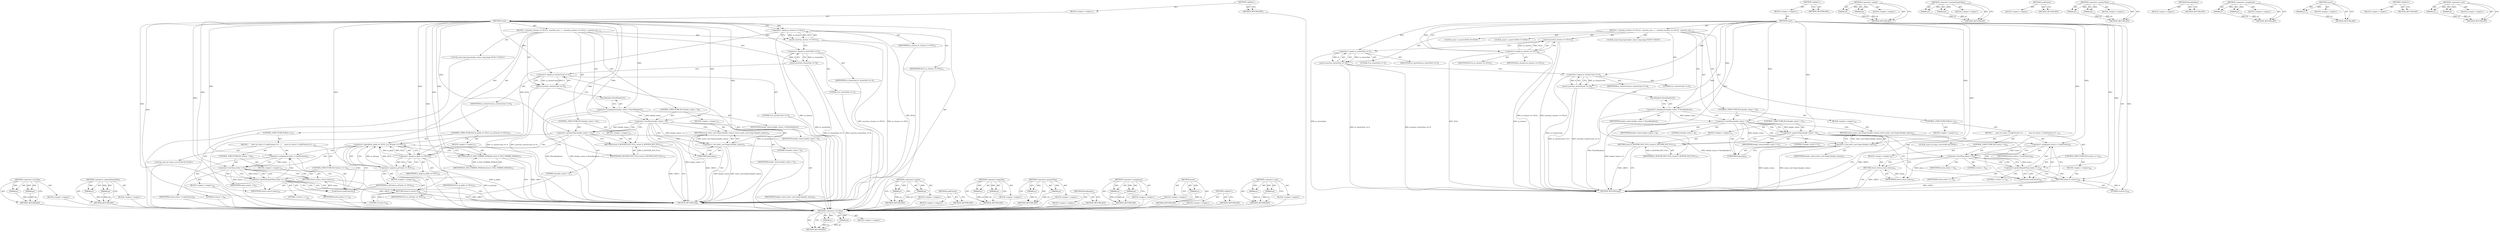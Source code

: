 digraph "&lt;operator&gt;.cast" {
vulnerable_105 [label=<(METHOD,&lt;operator&gt;.lessThan)>];
vulnerable_106 [label=<(PARAM,p1)>];
vulnerable_107 [label=<(PARAM,p2)>];
vulnerable_108 [label=<(BLOCK,&lt;empty&gt;,&lt;empty&gt;)>];
vulnerable_109 [label=<(METHOD_RETURN,ANY)>];
vulnerable_6 [label=<(METHOD,&lt;global&gt;)<SUB>1</SUB>>];
vulnerable_7 [label=<(BLOCK,&lt;empty&gt;,&lt;empty&gt;)<SUB>1</SUB>>];
vulnerable_8 [label=<(METHOD,Load)<SUB>1</SUB>>];
vulnerable_9 [label=<(BLOCK,{
  assert(m_clusters == NULL);
  assert(m_clus...,{
  assert(m_clusters == NULL);
  assert(m_clus...)<SUB>1</SUB>>];
vulnerable_10 [label=<(assert,assert(m_clusters == NULL))<SUB>2</SUB>>];
vulnerable_11 [label=<(&lt;operator&gt;.equals,m_clusters == NULL)<SUB>2</SUB>>];
vulnerable_12 [label=<(IDENTIFIER,m_clusters,m_clusters == NULL)<SUB>2</SUB>>];
vulnerable_13 [label=<(IDENTIFIER,NULL,m_clusters == NULL)<SUB>2</SUB>>];
vulnerable_14 [label=<(assert,assert(m_clusterSize == 0))<SUB>3</SUB>>];
vulnerable_15 [label=<(&lt;operator&gt;.equals,m_clusterSize == 0)<SUB>3</SUB>>];
vulnerable_16 [label=<(IDENTIFIER,m_clusterSize,m_clusterSize == 0)<SUB>3</SUB>>];
vulnerable_17 [label=<(LITERAL,0,m_clusterSize == 0)<SUB>3</SUB>>];
vulnerable_18 [label=<(assert,assert(m_clusterCount == 0))<SUB>4</SUB>>];
vulnerable_19 [label=<(&lt;operator&gt;.equals,m_clusterCount == 0)<SUB>4</SUB>>];
vulnerable_20 [label=<(IDENTIFIER,m_clusterCount,m_clusterCount == 0)<SUB>4</SUB>>];
vulnerable_21 [label=<(LITERAL,0,m_clusterCount == 0)<SUB>4</SUB>>];
vulnerable_22 [label="<(LOCAL,const long long header_status: long long)<SUB>7</SUB>>"];
vulnerable_23 [label=<(&lt;operator&gt;.assignment,header_status = ParseHeaders())<SUB>7</SUB>>];
vulnerable_24 [label=<(IDENTIFIER,header_status,header_status = ParseHeaders())<SUB>7</SUB>>];
vulnerable_25 [label=<(ParseHeaders,ParseHeaders())<SUB>7</SUB>>];
vulnerable_26 [label=<(CONTROL_STRUCTURE,IF,if (header_status &lt; 0))<SUB>9</SUB>>];
vulnerable_27 [label=<(&lt;operator&gt;.lessThan,header_status &lt; 0)<SUB>9</SUB>>];
vulnerable_28 [label=<(IDENTIFIER,header_status,header_status &lt; 0)<SUB>9</SUB>>];
vulnerable_29 [label=<(LITERAL,0,header_status &lt; 0)<SUB>9</SUB>>];
vulnerable_30 [label=<(BLOCK,&lt;empty&gt;,&lt;empty&gt;)<SUB>10</SUB>>];
vulnerable_31 [label=<(RETURN,return static_cast&lt;long&gt;(header_status);,return static_cast&lt;long&gt;(header_status);)<SUB>10</SUB>>];
vulnerable_32 [label=<(&lt;operator&gt;.cast,static_cast&lt;long&gt;(header_status))<SUB>10</SUB>>];
vulnerable_33 [label=<(UNKNOWN,long,long)<SUB>10</SUB>>];
vulnerable_34 [label=<(IDENTIFIER,header_status,static_cast&lt;long&gt;(header_status))<SUB>10</SUB>>];
vulnerable_35 [label=<(CONTROL_STRUCTURE,IF,if (header_status &gt; 0))<SUB>13</SUB>>];
vulnerable_36 [label=<(&lt;operator&gt;.greaterThan,header_status &gt; 0)<SUB>13</SUB>>];
vulnerable_37 [label=<(IDENTIFIER,header_status,header_status &gt; 0)<SUB>13</SUB>>];
vulnerable_38 [label=<(LITERAL,0,header_status &gt; 0)<SUB>13</SUB>>];
vulnerable_39 [label=<(BLOCK,&lt;empty&gt;,&lt;empty&gt;)<SUB>14</SUB>>];
vulnerable_40 [label=<(RETURN,return E_BUFFER_NOT_FULL;,return E_BUFFER_NOT_FULL;)<SUB>14</SUB>>];
vulnerable_41 [label=<(IDENTIFIER,E_BUFFER_NOT_FULL,return E_BUFFER_NOT_FULL;)<SUB>14</SUB>>];
vulnerable_42 [label="<(LOCAL,assert : assert)<SUB>16</SUB>>"];
vulnerable_43 [label="<(LOCAL,assert : assert)<SUB>17</SUB>>"];
vulnerable_44 [label=<(CONTROL_STRUCTURE,FOR,for (;;))<SUB>19</SUB>>];
vulnerable_45 [label=<(BLOCK,&lt;empty&gt;,&lt;empty&gt;)<SUB>19</SUB>>];
vulnerable_46 [label=<(BLOCK,{
     const int status = LoadCluster();

 if (...,{
     const int status = LoadCluster();

 if (...)<SUB>19</SUB>>];
vulnerable_47 [label="<(LOCAL,const int status: int)<SUB>20</SUB>>"];
vulnerable_48 [label=<(&lt;operator&gt;.assignment,status = LoadCluster())<SUB>20</SUB>>];
vulnerable_49 [label=<(IDENTIFIER,status,status = LoadCluster())<SUB>20</SUB>>];
vulnerable_50 [label=<(LoadCluster,LoadCluster())<SUB>20</SUB>>];
vulnerable_51 [label=<(CONTROL_STRUCTURE,IF,if (status &lt; 0))<SUB>22</SUB>>];
vulnerable_52 [label=<(&lt;operator&gt;.lessThan,status &lt; 0)<SUB>22</SUB>>];
vulnerable_53 [label=<(IDENTIFIER,status,status &lt; 0)<SUB>22</SUB>>];
vulnerable_54 [label=<(LITERAL,0,status &lt; 0)<SUB>22</SUB>>];
vulnerable_55 [label=<(BLOCK,&lt;empty&gt;,&lt;empty&gt;)<SUB>23</SUB>>];
vulnerable_56 [label=<(RETURN,return status;,return status;)<SUB>23</SUB>>];
vulnerable_57 [label=<(IDENTIFIER,status,return status;)<SUB>23</SUB>>];
vulnerable_58 [label=<(CONTROL_STRUCTURE,IF,if (status &gt;= 1))<SUB>25</SUB>>];
vulnerable_59 [label=<(&lt;operator&gt;.greaterEqualsThan,status &gt;= 1)<SUB>25</SUB>>];
vulnerable_60 [label=<(IDENTIFIER,status,status &gt;= 1)<SUB>25</SUB>>];
vulnerable_61 [label=<(LITERAL,1,status &gt;= 1)<SUB>25</SUB>>];
vulnerable_62 [label=<(BLOCK,&lt;empty&gt;,&lt;empty&gt;)<SUB>26</SUB>>];
vulnerable_63 [label=<(RETURN,return 0;,return 0;)<SUB>26</SUB>>];
vulnerable_64 [label=<(LITERAL,0,return 0;)<SUB>26</SUB>>];
vulnerable_65 [label=<(METHOD_RETURN,long)<SUB>1</SUB>>];
vulnerable_67 [label=<(METHOD_RETURN,ANY)<SUB>1</SUB>>];
vulnerable_92 [label=<(METHOD,&lt;operator&gt;.equals)>];
vulnerable_93 [label=<(PARAM,p1)>];
vulnerable_94 [label=<(PARAM,p2)>];
vulnerable_95 [label=<(BLOCK,&lt;empty&gt;,&lt;empty&gt;)>];
vulnerable_96 [label=<(METHOD_RETURN,ANY)>];
vulnerable_123 [label=<(METHOD,&lt;operator&gt;.greaterEqualsThan)>];
vulnerable_124 [label=<(PARAM,p1)>];
vulnerable_125 [label=<(PARAM,p2)>];
vulnerable_126 [label=<(BLOCK,&lt;empty&gt;,&lt;empty&gt;)>];
vulnerable_127 [label=<(METHOD_RETURN,ANY)>];
vulnerable_120 [label=<(METHOD,LoadCluster)>];
vulnerable_121 [label=<(BLOCK,&lt;empty&gt;,&lt;empty&gt;)>];
vulnerable_122 [label=<(METHOD_RETURN,ANY)>];
vulnerable_115 [label=<(METHOD,&lt;operator&gt;.greaterThan)>];
vulnerable_116 [label=<(PARAM,p1)>];
vulnerable_117 [label=<(PARAM,p2)>];
vulnerable_118 [label=<(BLOCK,&lt;empty&gt;,&lt;empty&gt;)>];
vulnerable_119 [label=<(METHOD_RETURN,ANY)>];
vulnerable_102 [label=<(METHOD,ParseHeaders)>];
vulnerable_103 [label=<(BLOCK,&lt;empty&gt;,&lt;empty&gt;)>];
vulnerable_104 [label=<(METHOD_RETURN,ANY)>];
vulnerable_97 [label=<(METHOD,&lt;operator&gt;.assignment)>];
vulnerable_98 [label=<(PARAM,p1)>];
vulnerable_99 [label=<(PARAM,p2)>];
vulnerable_100 [label=<(BLOCK,&lt;empty&gt;,&lt;empty&gt;)>];
vulnerable_101 [label=<(METHOD_RETURN,ANY)>];
vulnerable_88 [label=<(METHOD,assert)>];
vulnerable_89 [label=<(PARAM,p1)>];
vulnerable_90 [label=<(BLOCK,&lt;empty&gt;,&lt;empty&gt;)>];
vulnerable_91 [label=<(METHOD_RETURN,ANY)>];
vulnerable_82 [label=<(METHOD,&lt;global&gt;)<SUB>1</SUB>>];
vulnerable_83 [label=<(BLOCK,&lt;empty&gt;,&lt;empty&gt;)>];
vulnerable_84 [label=<(METHOD_RETURN,ANY)>];
vulnerable_110 [label=<(METHOD,&lt;operator&gt;.cast)>];
vulnerable_111 [label=<(PARAM,p1)>];
vulnerable_112 [label=<(PARAM,p2)>];
vulnerable_113 [label=<(BLOCK,&lt;empty&gt;,&lt;empty&gt;)>];
vulnerable_114 [label=<(METHOD_RETURN,ANY)>];
fixed_112 [label=<(METHOD,&lt;operator&gt;.lessThan)>];
fixed_113 [label=<(PARAM,p1)>];
fixed_114 [label=<(PARAM,p2)>];
fixed_115 [label=<(BLOCK,&lt;empty&gt;,&lt;empty&gt;)>];
fixed_116 [label=<(METHOD_RETURN,ANY)>];
fixed_135 [label=<(METHOD,&lt;operator&gt;.greaterEqualsThan)>];
fixed_136 [label=<(PARAM,p1)>];
fixed_137 [label=<(PARAM,p2)>];
fixed_138 [label=<(BLOCK,&lt;empty&gt;,&lt;empty&gt;)>];
fixed_139 [label=<(METHOD_RETURN,ANY)>];
fixed_6 [label=<(METHOD,&lt;global&gt;)<SUB>1</SUB>>];
fixed_7 [label=<(BLOCK,&lt;empty&gt;,&lt;empty&gt;)<SUB>1</SUB>>];
fixed_8 [label=<(METHOD,Load)<SUB>1</SUB>>];
fixed_9 [label=<(BLOCK,{
  assert(m_clusters == NULL);
  assert(m_clus...,{
  assert(m_clusters == NULL);
  assert(m_clus...)<SUB>1</SUB>>];
fixed_10 [label=<(assert,assert(m_clusters == NULL))<SUB>2</SUB>>];
fixed_11 [label=<(&lt;operator&gt;.equals,m_clusters == NULL)<SUB>2</SUB>>];
fixed_12 [label=<(IDENTIFIER,m_clusters,m_clusters == NULL)<SUB>2</SUB>>];
fixed_13 [label=<(IDENTIFIER,NULL,m_clusters == NULL)<SUB>2</SUB>>];
fixed_14 [label=<(assert,assert(m_clusterSize == 0))<SUB>3</SUB>>];
fixed_15 [label=<(&lt;operator&gt;.equals,m_clusterSize == 0)<SUB>3</SUB>>];
fixed_16 [label=<(IDENTIFIER,m_clusterSize,m_clusterSize == 0)<SUB>3</SUB>>];
fixed_17 [label=<(LITERAL,0,m_clusterSize == 0)<SUB>3</SUB>>];
fixed_18 [label=<(assert,assert(m_clusterCount == 0))<SUB>4</SUB>>];
fixed_19 [label=<(&lt;operator&gt;.equals,m_clusterCount == 0)<SUB>4</SUB>>];
fixed_20 [label=<(IDENTIFIER,m_clusterCount,m_clusterCount == 0)<SUB>4</SUB>>];
fixed_21 [label=<(LITERAL,0,m_clusterCount == 0)<SUB>4</SUB>>];
fixed_22 [label="<(LOCAL,const long long header_status: long long)<SUB>7</SUB>>"];
fixed_23 [label=<(&lt;operator&gt;.assignment,header_status = ParseHeaders())<SUB>7</SUB>>];
fixed_24 [label=<(IDENTIFIER,header_status,header_status = ParseHeaders())<SUB>7</SUB>>];
fixed_25 [label=<(ParseHeaders,ParseHeaders())<SUB>7</SUB>>];
fixed_26 [label=<(CONTROL_STRUCTURE,IF,if (header_status &lt; 0))<SUB>9</SUB>>];
fixed_27 [label=<(&lt;operator&gt;.lessThan,header_status &lt; 0)<SUB>9</SUB>>];
fixed_28 [label=<(IDENTIFIER,header_status,header_status &lt; 0)<SUB>9</SUB>>];
fixed_29 [label=<(LITERAL,0,header_status &lt; 0)<SUB>9</SUB>>];
fixed_30 [label=<(BLOCK,&lt;empty&gt;,&lt;empty&gt;)<SUB>10</SUB>>];
fixed_31 [label=<(RETURN,return static_cast&lt;long&gt;(header_status);,return static_cast&lt;long&gt;(header_status);)<SUB>10</SUB>>];
fixed_32 [label=<(&lt;operator&gt;.cast,static_cast&lt;long&gt;(header_status))<SUB>10</SUB>>];
fixed_33 [label=<(UNKNOWN,long,long)<SUB>10</SUB>>];
fixed_34 [label=<(IDENTIFIER,header_status,static_cast&lt;long&gt;(header_status))<SUB>10</SUB>>];
fixed_35 [label=<(CONTROL_STRUCTURE,IF,if (header_status &gt; 0))<SUB>13</SUB>>];
fixed_36 [label=<(&lt;operator&gt;.greaterThan,header_status &gt; 0)<SUB>13</SUB>>];
fixed_37 [label=<(IDENTIFIER,header_status,header_status &gt; 0)<SUB>13</SUB>>];
fixed_38 [label=<(LITERAL,0,header_status &gt; 0)<SUB>13</SUB>>];
fixed_39 [label=<(BLOCK,&lt;empty&gt;,&lt;empty&gt;)<SUB>14</SUB>>];
fixed_40 [label=<(RETURN,return E_BUFFER_NOT_FULL;,return E_BUFFER_NOT_FULL;)<SUB>14</SUB>>];
fixed_41 [label=<(IDENTIFIER,E_BUFFER_NOT_FULL,return E_BUFFER_NOT_FULL;)<SUB>14</SUB>>];
fixed_42 [label=<(CONTROL_STRUCTURE,IF,if (m_pInfo == NULL || m_pTracks == NULL))<SUB>16</SUB>>];
fixed_43 [label=<(&lt;operator&gt;.logicalOr,m_pInfo == NULL || m_pTracks == NULL)<SUB>16</SUB>>];
fixed_44 [label=<(&lt;operator&gt;.equals,m_pInfo == NULL)<SUB>16</SUB>>];
fixed_45 [label=<(IDENTIFIER,m_pInfo,m_pInfo == NULL)<SUB>16</SUB>>];
fixed_46 [label=<(IDENTIFIER,NULL,m_pInfo == NULL)<SUB>16</SUB>>];
fixed_47 [label=<(&lt;operator&gt;.equals,m_pTracks == NULL)<SUB>16</SUB>>];
fixed_48 [label=<(IDENTIFIER,m_pTracks,m_pTracks == NULL)<SUB>16</SUB>>];
fixed_49 [label=<(IDENTIFIER,NULL,m_pTracks == NULL)<SUB>16</SUB>>];
fixed_50 [label=<(BLOCK,&lt;empty&gt;,&lt;empty&gt;)<SUB>17</SUB>>];
fixed_51 [label=<(RETURN,return E_FILE_FORMAT_INVALID;,return E_FILE_FORMAT_INVALID;)<SUB>17</SUB>>];
fixed_52 [label=<(IDENTIFIER,E_FILE_FORMAT_INVALID,return E_FILE_FORMAT_INVALID;)<SUB>17</SUB>>];
fixed_53 [label=<(CONTROL_STRUCTURE,FOR,for (;;))<SUB>19</SUB>>];
fixed_54 [label=<(BLOCK,&lt;empty&gt;,&lt;empty&gt;)<SUB>19</SUB>>];
fixed_55 [label=<(BLOCK,{
     const int status = LoadCluster();

 if (...,{
     const int status = LoadCluster();

 if (...)<SUB>19</SUB>>];
fixed_56 [label="<(LOCAL,const int status: int)<SUB>20</SUB>>"];
fixed_57 [label=<(&lt;operator&gt;.assignment,status = LoadCluster())<SUB>20</SUB>>];
fixed_58 [label=<(IDENTIFIER,status,status = LoadCluster())<SUB>20</SUB>>];
fixed_59 [label=<(LoadCluster,LoadCluster())<SUB>20</SUB>>];
fixed_60 [label=<(CONTROL_STRUCTURE,IF,if (status &lt; 0))<SUB>22</SUB>>];
fixed_61 [label=<(&lt;operator&gt;.lessThan,status &lt; 0)<SUB>22</SUB>>];
fixed_62 [label=<(IDENTIFIER,status,status &lt; 0)<SUB>22</SUB>>];
fixed_63 [label=<(LITERAL,0,status &lt; 0)<SUB>22</SUB>>];
fixed_64 [label=<(BLOCK,&lt;empty&gt;,&lt;empty&gt;)<SUB>23</SUB>>];
fixed_65 [label=<(RETURN,return status;,return status;)<SUB>23</SUB>>];
fixed_66 [label=<(IDENTIFIER,status,return status;)<SUB>23</SUB>>];
fixed_67 [label=<(CONTROL_STRUCTURE,IF,if (status &gt;= 1))<SUB>25</SUB>>];
fixed_68 [label=<(&lt;operator&gt;.greaterEqualsThan,status &gt;= 1)<SUB>25</SUB>>];
fixed_69 [label=<(IDENTIFIER,status,status &gt;= 1)<SUB>25</SUB>>];
fixed_70 [label=<(LITERAL,1,status &gt;= 1)<SUB>25</SUB>>];
fixed_71 [label=<(BLOCK,&lt;empty&gt;,&lt;empty&gt;)<SUB>26</SUB>>];
fixed_72 [label=<(RETURN,return 0;,return 0;)<SUB>26</SUB>>];
fixed_73 [label=<(LITERAL,0,return 0;)<SUB>26</SUB>>];
fixed_74 [label=<(METHOD_RETURN,long)<SUB>1</SUB>>];
fixed_76 [label=<(METHOD_RETURN,ANY)<SUB>1</SUB>>];
fixed_99 [label=<(METHOD,&lt;operator&gt;.equals)>];
fixed_100 [label=<(PARAM,p1)>];
fixed_101 [label=<(PARAM,p2)>];
fixed_102 [label=<(BLOCK,&lt;empty&gt;,&lt;empty&gt;)>];
fixed_103 [label=<(METHOD_RETURN,ANY)>];
fixed_132 [label=<(METHOD,LoadCluster)>];
fixed_133 [label=<(BLOCK,&lt;empty&gt;,&lt;empty&gt;)>];
fixed_134 [label=<(METHOD_RETURN,ANY)>];
fixed_127 [label=<(METHOD,&lt;operator&gt;.logicalOr)>];
fixed_128 [label=<(PARAM,p1)>];
fixed_129 [label=<(PARAM,p2)>];
fixed_130 [label=<(BLOCK,&lt;empty&gt;,&lt;empty&gt;)>];
fixed_131 [label=<(METHOD_RETURN,ANY)>];
fixed_122 [label=<(METHOD,&lt;operator&gt;.greaterThan)>];
fixed_123 [label=<(PARAM,p1)>];
fixed_124 [label=<(PARAM,p2)>];
fixed_125 [label=<(BLOCK,&lt;empty&gt;,&lt;empty&gt;)>];
fixed_126 [label=<(METHOD_RETURN,ANY)>];
fixed_109 [label=<(METHOD,ParseHeaders)>];
fixed_110 [label=<(BLOCK,&lt;empty&gt;,&lt;empty&gt;)>];
fixed_111 [label=<(METHOD_RETURN,ANY)>];
fixed_104 [label=<(METHOD,&lt;operator&gt;.assignment)>];
fixed_105 [label=<(PARAM,p1)>];
fixed_106 [label=<(PARAM,p2)>];
fixed_107 [label=<(BLOCK,&lt;empty&gt;,&lt;empty&gt;)>];
fixed_108 [label=<(METHOD_RETURN,ANY)>];
fixed_95 [label=<(METHOD,assert)>];
fixed_96 [label=<(PARAM,p1)>];
fixed_97 [label=<(BLOCK,&lt;empty&gt;,&lt;empty&gt;)>];
fixed_98 [label=<(METHOD_RETURN,ANY)>];
fixed_89 [label=<(METHOD,&lt;global&gt;)<SUB>1</SUB>>];
fixed_90 [label=<(BLOCK,&lt;empty&gt;,&lt;empty&gt;)>];
fixed_91 [label=<(METHOD_RETURN,ANY)>];
fixed_117 [label=<(METHOD,&lt;operator&gt;.cast)>];
fixed_118 [label=<(PARAM,p1)>];
fixed_119 [label=<(PARAM,p2)>];
fixed_120 [label=<(BLOCK,&lt;empty&gt;,&lt;empty&gt;)>];
fixed_121 [label=<(METHOD_RETURN,ANY)>];
vulnerable_105 -> vulnerable_106  [key=0, label="AST: "];
vulnerable_105 -> vulnerable_106  [key=1, label="DDG: "];
vulnerable_105 -> vulnerable_108  [key=0, label="AST: "];
vulnerable_105 -> vulnerable_107  [key=0, label="AST: "];
vulnerable_105 -> vulnerable_107  [key=1, label="DDG: "];
vulnerable_105 -> vulnerable_109  [key=0, label="AST: "];
vulnerable_105 -> vulnerable_109  [key=1, label="CFG: "];
vulnerable_106 -> vulnerable_109  [key=0, label="DDG: p1"];
vulnerable_107 -> vulnerable_109  [key=0, label="DDG: p2"];
vulnerable_6 -> vulnerable_7  [key=0, label="AST: "];
vulnerable_6 -> vulnerable_67  [key=0, label="AST: "];
vulnerable_6 -> vulnerable_67  [key=1, label="CFG: "];
vulnerable_7 -> vulnerable_8  [key=0, label="AST: "];
vulnerable_8 -> vulnerable_9  [key=0, label="AST: "];
vulnerable_8 -> vulnerable_65  [key=0, label="AST: "];
vulnerable_8 -> vulnerable_11  [key=0, label="CFG: "];
vulnerable_8 -> vulnerable_11  [key=1, label="DDG: "];
vulnerable_8 -> vulnerable_23  [key=0, label="DDG: "];
vulnerable_8 -> vulnerable_15  [key=0, label="DDG: "];
vulnerable_8 -> vulnerable_19  [key=0, label="DDG: "];
vulnerable_8 -> vulnerable_27  [key=0, label="DDG: "];
vulnerable_8 -> vulnerable_36  [key=0, label="DDG: "];
vulnerable_8 -> vulnerable_40  [key=0, label="DDG: "];
vulnerable_8 -> vulnerable_48  [key=0, label="DDG: "];
vulnerable_8 -> vulnerable_32  [key=0, label="DDG: "];
vulnerable_8 -> vulnerable_41  [key=0, label="DDG: "];
vulnerable_8 -> vulnerable_52  [key=0, label="DDG: "];
vulnerable_8 -> vulnerable_59  [key=0, label="DDG: "];
vulnerable_8 -> vulnerable_63  [key=0, label="DDG: "];
vulnerable_8 -> vulnerable_57  [key=0, label="DDG: "];
vulnerable_8 -> vulnerable_64  [key=0, label="DDG: "];
vulnerable_9 -> vulnerable_10  [key=0, label="AST: "];
vulnerable_9 -> vulnerable_14  [key=0, label="AST: "];
vulnerable_9 -> vulnerable_18  [key=0, label="AST: "];
vulnerable_9 -> vulnerable_22  [key=0, label="AST: "];
vulnerable_9 -> vulnerable_23  [key=0, label="AST: "];
vulnerable_9 -> vulnerable_26  [key=0, label="AST: "];
vulnerable_9 -> vulnerable_35  [key=0, label="AST: "];
vulnerable_9 -> vulnerable_42  [key=0, label="AST: "];
vulnerable_9 -> vulnerable_43  [key=0, label="AST: "];
vulnerable_9 -> vulnerable_44  [key=0, label="AST: "];
vulnerable_10 -> vulnerable_11  [key=0, label="AST: "];
vulnerable_10 -> vulnerable_15  [key=0, label="CFG: "];
vulnerable_10 -> vulnerable_65  [key=0, label="DDG: m_clusters == NULL"];
vulnerable_10 -> vulnerable_65  [key=1, label="DDG: assert(m_clusters == NULL)"];
vulnerable_11 -> vulnerable_12  [key=0, label="AST: "];
vulnerable_11 -> vulnerable_13  [key=0, label="AST: "];
vulnerable_11 -> vulnerable_10  [key=0, label="CFG: "];
vulnerable_11 -> vulnerable_10  [key=1, label="DDG: m_clusters"];
vulnerable_11 -> vulnerable_10  [key=2, label="DDG: NULL"];
vulnerable_11 -> vulnerable_65  [key=0, label="DDG: m_clusters"];
vulnerable_11 -> vulnerable_65  [key=1, label="DDG: NULL"];
vulnerable_14 -> vulnerable_15  [key=0, label="AST: "];
vulnerable_14 -> vulnerable_19  [key=0, label="CFG: "];
vulnerable_14 -> vulnerable_65  [key=0, label="DDG: m_clusterSize == 0"];
vulnerable_14 -> vulnerable_65  [key=1, label="DDG: assert(m_clusterSize == 0)"];
vulnerable_15 -> vulnerable_16  [key=0, label="AST: "];
vulnerable_15 -> vulnerable_17  [key=0, label="AST: "];
vulnerable_15 -> vulnerable_14  [key=0, label="CFG: "];
vulnerable_15 -> vulnerable_14  [key=1, label="DDG: m_clusterSize"];
vulnerable_15 -> vulnerable_14  [key=2, label="DDG: 0"];
vulnerable_15 -> vulnerable_65  [key=0, label="DDG: m_clusterSize"];
vulnerable_18 -> vulnerable_19  [key=0, label="AST: "];
vulnerable_18 -> vulnerable_25  [key=0, label="CFG: "];
vulnerable_18 -> vulnerable_65  [key=0, label="DDG: m_clusterCount == 0"];
vulnerable_18 -> vulnerable_65  [key=1, label="DDG: assert(m_clusterCount == 0)"];
vulnerable_19 -> vulnerable_20  [key=0, label="AST: "];
vulnerable_19 -> vulnerable_21  [key=0, label="AST: "];
vulnerable_19 -> vulnerable_18  [key=0, label="CFG: "];
vulnerable_19 -> vulnerable_18  [key=1, label="DDG: m_clusterCount"];
vulnerable_19 -> vulnerable_18  [key=2, label="DDG: 0"];
vulnerable_19 -> vulnerable_65  [key=0, label="DDG: m_clusterCount"];
vulnerable_23 -> vulnerable_24  [key=0, label="AST: "];
vulnerable_23 -> vulnerable_25  [key=0, label="AST: "];
vulnerable_23 -> vulnerable_27  [key=0, label="CFG: "];
vulnerable_23 -> vulnerable_27  [key=1, label="DDG: header_status"];
vulnerable_23 -> vulnerable_65  [key=0, label="DDG: ParseHeaders()"];
vulnerable_23 -> vulnerable_65  [key=1, label="DDG: header_status = ParseHeaders()"];
vulnerable_25 -> vulnerable_23  [key=0, label="CFG: "];
vulnerable_26 -> vulnerable_27  [key=0, label="AST: "];
vulnerable_26 -> vulnerable_30  [key=0, label="AST: "];
vulnerable_27 -> vulnerable_28  [key=0, label="AST: "];
vulnerable_27 -> vulnerable_29  [key=0, label="AST: "];
vulnerable_27 -> vulnerable_33  [key=0, label="CFG: "];
vulnerable_27 -> vulnerable_33  [key=1, label="CDG: "];
vulnerable_27 -> vulnerable_36  [key=0, label="CFG: "];
vulnerable_27 -> vulnerable_36  [key=1, label="DDG: header_status"];
vulnerable_27 -> vulnerable_36  [key=2, label="CDG: "];
vulnerable_27 -> vulnerable_65  [key=0, label="DDG: header_status &lt; 0"];
vulnerable_27 -> vulnerable_32  [key=0, label="DDG: header_status"];
vulnerable_27 -> vulnerable_32  [key=1, label="CDG: "];
vulnerable_27 -> vulnerable_31  [key=0, label="CDG: "];
vulnerable_30 -> vulnerable_31  [key=0, label="AST: "];
vulnerable_31 -> vulnerable_32  [key=0, label="AST: "];
vulnerable_31 -> vulnerable_65  [key=0, label="CFG: "];
vulnerable_31 -> vulnerable_65  [key=1, label="DDG: &lt;RET&gt;"];
vulnerable_32 -> vulnerable_33  [key=0, label="AST: "];
vulnerable_32 -> vulnerable_34  [key=0, label="AST: "];
vulnerable_32 -> vulnerable_31  [key=0, label="CFG: "];
vulnerable_32 -> vulnerable_31  [key=1, label="DDG: static_cast&lt;long&gt;(header_status)"];
vulnerable_32 -> vulnerable_65  [key=0, label="DDG: header_status"];
vulnerable_32 -> vulnerable_65  [key=1, label="DDG: static_cast&lt;long&gt;(header_status)"];
vulnerable_33 -> vulnerable_32  [key=0, label="CFG: "];
vulnerable_35 -> vulnerable_36  [key=0, label="AST: "];
vulnerable_35 -> vulnerable_39  [key=0, label="AST: "];
vulnerable_36 -> vulnerable_37  [key=0, label="AST: "];
vulnerable_36 -> vulnerable_38  [key=0, label="AST: "];
vulnerable_36 -> vulnerable_40  [key=0, label="CFG: "];
vulnerable_36 -> vulnerable_40  [key=1, label="CDG: "];
vulnerable_36 -> vulnerable_50  [key=0, label="CFG: "];
vulnerable_36 -> vulnerable_50  [key=1, label="CDG: "];
vulnerable_36 -> vulnerable_48  [key=0, label="CDG: "];
vulnerable_36 -> vulnerable_52  [key=0, label="CDG: "];
vulnerable_39 -> vulnerable_40  [key=0, label="AST: "];
vulnerable_40 -> vulnerable_41  [key=0, label="AST: "];
vulnerable_40 -> vulnerable_65  [key=0, label="CFG: "];
vulnerable_40 -> vulnerable_65  [key=1, label="DDG: &lt;RET&gt;"];
vulnerable_41 -> vulnerable_40  [key=0, label="DDG: E_BUFFER_NOT_FULL"];
vulnerable_44 -> vulnerable_45  [key=0, label="AST: "];
vulnerable_44 -> vulnerable_46  [key=0, label="AST: "];
vulnerable_46 -> vulnerable_47  [key=0, label="AST: "];
vulnerable_46 -> vulnerable_48  [key=0, label="AST: "];
vulnerable_46 -> vulnerable_51  [key=0, label="AST: "];
vulnerable_46 -> vulnerable_58  [key=0, label="AST: "];
vulnerable_48 -> vulnerable_49  [key=0, label="AST: "];
vulnerable_48 -> vulnerable_50  [key=0, label="AST: "];
vulnerable_48 -> vulnerable_52  [key=0, label="CFG: "];
vulnerable_48 -> vulnerable_52  [key=1, label="DDG: status"];
vulnerable_50 -> vulnerable_48  [key=0, label="CFG: "];
vulnerable_51 -> vulnerable_52  [key=0, label="AST: "];
vulnerable_51 -> vulnerable_55  [key=0, label="AST: "];
vulnerable_52 -> vulnerable_53  [key=0, label="AST: "];
vulnerable_52 -> vulnerable_54  [key=0, label="AST: "];
vulnerable_52 -> vulnerable_56  [key=0, label="CFG: "];
vulnerable_52 -> vulnerable_56  [key=1, label="CDG: "];
vulnerable_52 -> vulnerable_59  [key=0, label="CFG: "];
vulnerable_52 -> vulnerable_59  [key=1, label="DDG: status"];
vulnerable_52 -> vulnerable_59  [key=2, label="CDG: "];
vulnerable_52 -> vulnerable_57  [key=0, label="DDG: status"];
vulnerable_55 -> vulnerable_56  [key=0, label="AST: "];
vulnerable_56 -> vulnerable_57  [key=0, label="AST: "];
vulnerable_56 -> vulnerable_65  [key=0, label="CFG: "];
vulnerable_56 -> vulnerable_65  [key=1, label="DDG: &lt;RET&gt;"];
vulnerable_57 -> vulnerable_56  [key=0, label="DDG: status"];
vulnerable_58 -> vulnerable_59  [key=0, label="AST: "];
vulnerable_58 -> vulnerable_62  [key=0, label="AST: "];
vulnerable_59 -> vulnerable_60  [key=0, label="AST: "];
vulnerable_59 -> vulnerable_61  [key=0, label="AST: "];
vulnerable_59 -> vulnerable_50  [key=0, label="CFG: "];
vulnerable_59 -> vulnerable_50  [key=1, label="CDG: "];
vulnerable_59 -> vulnerable_63  [key=0, label="CFG: "];
vulnerable_59 -> vulnerable_63  [key=1, label="CDG: "];
vulnerable_59 -> vulnerable_48  [key=0, label="CDG: "];
vulnerable_59 -> vulnerable_52  [key=0, label="CDG: "];
vulnerable_62 -> vulnerable_63  [key=0, label="AST: "];
vulnerable_63 -> vulnerable_64  [key=0, label="AST: "];
vulnerable_63 -> vulnerable_65  [key=0, label="CFG: "];
vulnerable_63 -> vulnerable_65  [key=1, label="DDG: &lt;RET&gt;"];
vulnerable_64 -> vulnerable_63  [key=0, label="DDG: 0"];
vulnerable_92 -> vulnerable_93  [key=0, label="AST: "];
vulnerable_92 -> vulnerable_93  [key=1, label="DDG: "];
vulnerable_92 -> vulnerable_95  [key=0, label="AST: "];
vulnerable_92 -> vulnerable_94  [key=0, label="AST: "];
vulnerable_92 -> vulnerable_94  [key=1, label="DDG: "];
vulnerable_92 -> vulnerable_96  [key=0, label="AST: "];
vulnerable_92 -> vulnerable_96  [key=1, label="CFG: "];
vulnerable_93 -> vulnerable_96  [key=0, label="DDG: p1"];
vulnerable_94 -> vulnerable_96  [key=0, label="DDG: p2"];
vulnerable_123 -> vulnerable_124  [key=0, label="AST: "];
vulnerable_123 -> vulnerable_124  [key=1, label="DDG: "];
vulnerable_123 -> vulnerable_126  [key=0, label="AST: "];
vulnerable_123 -> vulnerable_125  [key=0, label="AST: "];
vulnerable_123 -> vulnerable_125  [key=1, label="DDG: "];
vulnerable_123 -> vulnerable_127  [key=0, label="AST: "];
vulnerable_123 -> vulnerable_127  [key=1, label="CFG: "];
vulnerable_124 -> vulnerable_127  [key=0, label="DDG: p1"];
vulnerable_125 -> vulnerable_127  [key=0, label="DDG: p2"];
vulnerable_120 -> vulnerable_121  [key=0, label="AST: "];
vulnerable_120 -> vulnerable_122  [key=0, label="AST: "];
vulnerable_120 -> vulnerable_122  [key=1, label="CFG: "];
vulnerable_115 -> vulnerable_116  [key=0, label="AST: "];
vulnerable_115 -> vulnerable_116  [key=1, label="DDG: "];
vulnerable_115 -> vulnerable_118  [key=0, label="AST: "];
vulnerable_115 -> vulnerable_117  [key=0, label="AST: "];
vulnerable_115 -> vulnerable_117  [key=1, label="DDG: "];
vulnerable_115 -> vulnerable_119  [key=0, label="AST: "];
vulnerable_115 -> vulnerable_119  [key=1, label="CFG: "];
vulnerable_116 -> vulnerable_119  [key=0, label="DDG: p1"];
vulnerable_117 -> vulnerable_119  [key=0, label="DDG: p2"];
vulnerable_102 -> vulnerable_103  [key=0, label="AST: "];
vulnerable_102 -> vulnerable_104  [key=0, label="AST: "];
vulnerable_102 -> vulnerable_104  [key=1, label="CFG: "];
vulnerable_97 -> vulnerable_98  [key=0, label="AST: "];
vulnerable_97 -> vulnerable_98  [key=1, label="DDG: "];
vulnerable_97 -> vulnerable_100  [key=0, label="AST: "];
vulnerable_97 -> vulnerable_99  [key=0, label="AST: "];
vulnerable_97 -> vulnerable_99  [key=1, label="DDG: "];
vulnerable_97 -> vulnerable_101  [key=0, label="AST: "];
vulnerable_97 -> vulnerable_101  [key=1, label="CFG: "];
vulnerable_98 -> vulnerable_101  [key=0, label="DDG: p1"];
vulnerable_99 -> vulnerable_101  [key=0, label="DDG: p2"];
vulnerable_88 -> vulnerable_89  [key=0, label="AST: "];
vulnerable_88 -> vulnerable_89  [key=1, label="DDG: "];
vulnerable_88 -> vulnerable_90  [key=0, label="AST: "];
vulnerable_88 -> vulnerable_91  [key=0, label="AST: "];
vulnerable_88 -> vulnerable_91  [key=1, label="CFG: "];
vulnerable_89 -> vulnerable_91  [key=0, label="DDG: p1"];
vulnerable_82 -> vulnerable_83  [key=0, label="AST: "];
vulnerable_82 -> vulnerable_84  [key=0, label="AST: "];
vulnerable_82 -> vulnerable_84  [key=1, label="CFG: "];
vulnerable_110 -> vulnerable_111  [key=0, label="AST: "];
vulnerable_110 -> vulnerable_111  [key=1, label="DDG: "];
vulnerable_110 -> vulnerable_113  [key=0, label="AST: "];
vulnerable_110 -> vulnerable_112  [key=0, label="AST: "];
vulnerable_110 -> vulnerable_112  [key=1, label="DDG: "];
vulnerable_110 -> vulnerable_114  [key=0, label="AST: "];
vulnerable_110 -> vulnerable_114  [key=1, label="CFG: "];
vulnerable_111 -> vulnerable_114  [key=0, label="DDG: p1"];
vulnerable_112 -> vulnerable_114  [key=0, label="DDG: p2"];
fixed_112 -> fixed_113  [key=0, label="AST: "];
fixed_112 -> fixed_113  [key=1, label="DDG: "];
fixed_112 -> fixed_115  [key=0, label="AST: "];
fixed_112 -> fixed_114  [key=0, label="AST: "];
fixed_112 -> fixed_114  [key=1, label="DDG: "];
fixed_112 -> fixed_116  [key=0, label="AST: "];
fixed_112 -> fixed_116  [key=1, label="CFG: "];
fixed_113 -> fixed_116  [key=0, label="DDG: p1"];
fixed_114 -> fixed_116  [key=0, label="DDG: p2"];
fixed_115 -> vulnerable_105  [key=0];
fixed_116 -> vulnerable_105  [key=0];
fixed_135 -> fixed_136  [key=0, label="AST: "];
fixed_135 -> fixed_136  [key=1, label="DDG: "];
fixed_135 -> fixed_138  [key=0, label="AST: "];
fixed_135 -> fixed_137  [key=0, label="AST: "];
fixed_135 -> fixed_137  [key=1, label="DDG: "];
fixed_135 -> fixed_139  [key=0, label="AST: "];
fixed_135 -> fixed_139  [key=1, label="CFG: "];
fixed_136 -> fixed_139  [key=0, label="DDG: p1"];
fixed_137 -> fixed_139  [key=0, label="DDG: p2"];
fixed_138 -> vulnerable_105  [key=0];
fixed_139 -> vulnerable_105  [key=0];
fixed_6 -> fixed_7  [key=0, label="AST: "];
fixed_6 -> fixed_76  [key=0, label="AST: "];
fixed_6 -> fixed_76  [key=1, label="CFG: "];
fixed_7 -> fixed_8  [key=0, label="AST: "];
fixed_8 -> fixed_9  [key=0, label="AST: "];
fixed_8 -> fixed_74  [key=0, label="AST: "];
fixed_8 -> fixed_11  [key=0, label="CFG: "];
fixed_8 -> fixed_11  [key=1, label="DDG: "];
fixed_8 -> fixed_23  [key=0, label="DDG: "];
fixed_8 -> fixed_15  [key=0, label="DDG: "];
fixed_8 -> fixed_19  [key=0, label="DDG: "];
fixed_8 -> fixed_27  [key=0, label="DDG: "];
fixed_8 -> fixed_36  [key=0, label="DDG: "];
fixed_8 -> fixed_40  [key=0, label="DDG: "];
fixed_8 -> fixed_51  [key=0, label="DDG: "];
fixed_8 -> fixed_57  [key=0, label="DDG: "];
fixed_8 -> fixed_32  [key=0, label="DDG: "];
fixed_8 -> fixed_41  [key=0, label="DDG: "];
fixed_8 -> fixed_44  [key=0, label="DDG: "];
fixed_8 -> fixed_47  [key=0, label="DDG: "];
fixed_8 -> fixed_52  [key=0, label="DDG: "];
fixed_8 -> fixed_61  [key=0, label="DDG: "];
fixed_8 -> fixed_68  [key=0, label="DDG: "];
fixed_8 -> fixed_72  [key=0, label="DDG: "];
fixed_8 -> fixed_66  [key=0, label="DDG: "];
fixed_8 -> fixed_73  [key=0, label="DDG: "];
fixed_9 -> fixed_10  [key=0, label="AST: "];
fixed_9 -> fixed_14  [key=0, label="AST: "];
fixed_9 -> fixed_18  [key=0, label="AST: "];
fixed_9 -> fixed_22  [key=0, label="AST: "];
fixed_9 -> fixed_23  [key=0, label="AST: "];
fixed_9 -> fixed_26  [key=0, label="AST: "];
fixed_9 -> fixed_35  [key=0, label="AST: "];
fixed_9 -> fixed_42  [key=0, label="AST: "];
fixed_9 -> fixed_53  [key=0, label="AST: "];
fixed_10 -> fixed_11  [key=0, label="AST: "];
fixed_10 -> fixed_15  [key=0, label="CFG: "];
fixed_10 -> fixed_74  [key=0, label="DDG: m_clusters == NULL"];
fixed_10 -> fixed_74  [key=1, label="DDG: assert(m_clusters == NULL)"];
fixed_11 -> fixed_12  [key=0, label="AST: "];
fixed_11 -> fixed_13  [key=0, label="AST: "];
fixed_11 -> fixed_10  [key=0, label="CFG: "];
fixed_11 -> fixed_10  [key=1, label="DDG: m_clusters"];
fixed_11 -> fixed_10  [key=2, label="DDG: NULL"];
fixed_11 -> fixed_74  [key=0, label="DDG: NULL"];
fixed_11 -> fixed_74  [key=1, label="DDG: m_clusters"];
fixed_11 -> fixed_44  [key=0, label="DDG: NULL"];
fixed_12 -> vulnerable_105  [key=0];
fixed_13 -> vulnerable_105  [key=0];
fixed_14 -> fixed_15  [key=0, label="AST: "];
fixed_14 -> fixed_19  [key=0, label="CFG: "];
fixed_14 -> fixed_74  [key=0, label="DDG: m_clusterSize == 0"];
fixed_14 -> fixed_74  [key=1, label="DDG: assert(m_clusterSize == 0)"];
fixed_15 -> fixed_16  [key=0, label="AST: "];
fixed_15 -> fixed_17  [key=0, label="AST: "];
fixed_15 -> fixed_14  [key=0, label="CFG: "];
fixed_15 -> fixed_14  [key=1, label="DDG: m_clusterSize"];
fixed_15 -> fixed_14  [key=2, label="DDG: 0"];
fixed_15 -> fixed_74  [key=0, label="DDG: m_clusterSize"];
fixed_16 -> vulnerable_105  [key=0];
fixed_17 -> vulnerable_105  [key=0];
fixed_18 -> fixed_19  [key=0, label="AST: "];
fixed_18 -> fixed_25  [key=0, label="CFG: "];
fixed_18 -> fixed_74  [key=0, label="DDG: m_clusterCount == 0"];
fixed_18 -> fixed_74  [key=1, label="DDG: assert(m_clusterCount == 0)"];
fixed_19 -> fixed_20  [key=0, label="AST: "];
fixed_19 -> fixed_21  [key=0, label="AST: "];
fixed_19 -> fixed_18  [key=0, label="CFG: "];
fixed_19 -> fixed_18  [key=1, label="DDG: m_clusterCount"];
fixed_19 -> fixed_18  [key=2, label="DDG: 0"];
fixed_19 -> fixed_74  [key=0, label="DDG: m_clusterCount"];
fixed_20 -> vulnerable_105  [key=0];
fixed_21 -> vulnerable_105  [key=0];
fixed_22 -> vulnerable_105  [key=0];
fixed_23 -> fixed_24  [key=0, label="AST: "];
fixed_23 -> fixed_25  [key=0, label="AST: "];
fixed_23 -> fixed_27  [key=0, label="CFG: "];
fixed_23 -> fixed_27  [key=1, label="DDG: header_status"];
fixed_23 -> fixed_74  [key=0, label="DDG: ParseHeaders()"];
fixed_23 -> fixed_74  [key=1, label="DDG: header_status = ParseHeaders()"];
fixed_24 -> vulnerable_105  [key=0];
fixed_25 -> fixed_23  [key=0, label="CFG: "];
fixed_26 -> fixed_27  [key=0, label="AST: "];
fixed_26 -> fixed_30  [key=0, label="AST: "];
fixed_27 -> fixed_28  [key=0, label="AST: "];
fixed_27 -> fixed_29  [key=0, label="AST: "];
fixed_27 -> fixed_33  [key=0, label="CFG: "];
fixed_27 -> fixed_33  [key=1, label="CDG: "];
fixed_27 -> fixed_36  [key=0, label="CFG: "];
fixed_27 -> fixed_36  [key=1, label="DDG: header_status"];
fixed_27 -> fixed_36  [key=2, label="CDG: "];
fixed_27 -> fixed_74  [key=0, label="DDG: header_status &lt; 0"];
fixed_27 -> fixed_32  [key=0, label="DDG: header_status"];
fixed_27 -> fixed_32  [key=1, label="CDG: "];
fixed_27 -> fixed_31  [key=0, label="CDG: "];
fixed_28 -> vulnerable_105  [key=0];
fixed_29 -> vulnerable_105  [key=0];
fixed_30 -> fixed_31  [key=0, label="AST: "];
fixed_31 -> fixed_32  [key=0, label="AST: "];
fixed_31 -> fixed_74  [key=0, label="CFG: "];
fixed_31 -> fixed_74  [key=1, label="DDG: &lt;RET&gt;"];
fixed_32 -> fixed_33  [key=0, label="AST: "];
fixed_32 -> fixed_34  [key=0, label="AST: "];
fixed_32 -> fixed_31  [key=0, label="CFG: "];
fixed_32 -> fixed_31  [key=1, label="DDG: static_cast&lt;long&gt;(header_status)"];
fixed_32 -> fixed_74  [key=0, label="DDG: header_status"];
fixed_32 -> fixed_74  [key=1, label="DDG: static_cast&lt;long&gt;(header_status)"];
fixed_33 -> fixed_32  [key=0, label="CFG: "];
fixed_34 -> vulnerable_105  [key=0];
fixed_35 -> fixed_36  [key=0, label="AST: "];
fixed_35 -> fixed_39  [key=0, label="AST: "];
fixed_36 -> fixed_37  [key=0, label="AST: "];
fixed_36 -> fixed_38  [key=0, label="AST: "];
fixed_36 -> fixed_40  [key=0, label="CFG: "];
fixed_36 -> fixed_40  [key=1, label="CDG: "];
fixed_36 -> fixed_44  [key=0, label="CFG: "];
fixed_36 -> fixed_44  [key=1, label="CDG: "];
fixed_36 -> fixed_43  [key=0, label="CDG: "];
fixed_37 -> vulnerable_105  [key=0];
fixed_38 -> vulnerable_105  [key=0];
fixed_39 -> fixed_40  [key=0, label="AST: "];
fixed_40 -> fixed_41  [key=0, label="AST: "];
fixed_40 -> fixed_74  [key=0, label="CFG: "];
fixed_40 -> fixed_74  [key=1, label="DDG: &lt;RET&gt;"];
fixed_41 -> fixed_40  [key=0, label="DDG: E_BUFFER_NOT_FULL"];
fixed_42 -> fixed_43  [key=0, label="AST: "];
fixed_42 -> fixed_50  [key=0, label="AST: "];
fixed_43 -> fixed_44  [key=0, label="AST: "];
fixed_43 -> fixed_47  [key=0, label="AST: "];
fixed_43 -> fixed_51  [key=0, label="CFG: "];
fixed_43 -> fixed_51  [key=1, label="CDG: "];
fixed_43 -> fixed_59  [key=0, label="CFG: "];
fixed_43 -> fixed_59  [key=1, label="CDG: "];
fixed_43 -> fixed_61  [key=0, label="CDG: "];
fixed_43 -> fixed_57  [key=0, label="CDG: "];
fixed_44 -> fixed_45  [key=0, label="AST: "];
fixed_44 -> fixed_46  [key=0, label="AST: "];
fixed_44 -> fixed_43  [key=0, label="CFG: "];
fixed_44 -> fixed_43  [key=1, label="DDG: m_pInfo"];
fixed_44 -> fixed_43  [key=2, label="DDG: NULL"];
fixed_44 -> fixed_47  [key=0, label="CFG: "];
fixed_44 -> fixed_47  [key=1, label="DDG: NULL"];
fixed_44 -> fixed_47  [key=2, label="CDG: "];
fixed_44 -> fixed_74  [key=0, label="DDG: m_pInfo"];
fixed_45 -> vulnerable_105  [key=0];
fixed_46 -> vulnerable_105  [key=0];
fixed_47 -> fixed_48  [key=0, label="AST: "];
fixed_47 -> fixed_49  [key=0, label="AST: "];
fixed_47 -> fixed_43  [key=0, label="CFG: "];
fixed_47 -> fixed_43  [key=1, label="DDG: m_pTracks"];
fixed_47 -> fixed_43  [key=2, label="DDG: NULL"];
fixed_47 -> fixed_74  [key=0, label="DDG: m_pTracks"];
fixed_48 -> vulnerable_105  [key=0];
fixed_49 -> vulnerable_105  [key=0];
fixed_50 -> fixed_51  [key=0, label="AST: "];
fixed_51 -> fixed_52  [key=0, label="AST: "];
fixed_51 -> fixed_74  [key=0, label="CFG: "];
fixed_51 -> fixed_74  [key=1, label="DDG: &lt;RET&gt;"];
fixed_52 -> fixed_51  [key=0, label="DDG: E_FILE_FORMAT_INVALID"];
fixed_53 -> fixed_54  [key=0, label="AST: "];
fixed_53 -> fixed_55  [key=0, label="AST: "];
fixed_54 -> vulnerable_105  [key=0];
fixed_55 -> fixed_56  [key=0, label="AST: "];
fixed_55 -> fixed_57  [key=0, label="AST: "];
fixed_55 -> fixed_60  [key=0, label="AST: "];
fixed_55 -> fixed_67  [key=0, label="AST: "];
fixed_56 -> vulnerable_105  [key=0];
fixed_57 -> fixed_58  [key=0, label="AST: "];
fixed_57 -> fixed_59  [key=0, label="AST: "];
fixed_57 -> fixed_61  [key=0, label="CFG: "];
fixed_57 -> fixed_61  [key=1, label="DDG: status"];
fixed_58 -> vulnerable_105  [key=0];
fixed_59 -> fixed_57  [key=0, label="CFG: "];
fixed_60 -> fixed_61  [key=0, label="AST: "];
fixed_60 -> fixed_64  [key=0, label="AST: "];
fixed_61 -> fixed_62  [key=0, label="AST: "];
fixed_61 -> fixed_63  [key=0, label="AST: "];
fixed_61 -> fixed_65  [key=0, label="CFG: "];
fixed_61 -> fixed_65  [key=1, label="CDG: "];
fixed_61 -> fixed_68  [key=0, label="CFG: "];
fixed_61 -> fixed_68  [key=1, label="DDG: status"];
fixed_61 -> fixed_68  [key=2, label="CDG: "];
fixed_61 -> fixed_66  [key=0, label="DDG: status"];
fixed_62 -> vulnerable_105  [key=0];
fixed_63 -> vulnerable_105  [key=0];
fixed_64 -> fixed_65  [key=0, label="AST: "];
fixed_65 -> fixed_66  [key=0, label="AST: "];
fixed_65 -> fixed_74  [key=0, label="CFG: "];
fixed_65 -> fixed_74  [key=1, label="DDG: &lt;RET&gt;"];
fixed_66 -> fixed_65  [key=0, label="DDG: status"];
fixed_67 -> fixed_68  [key=0, label="AST: "];
fixed_67 -> fixed_71  [key=0, label="AST: "];
fixed_68 -> fixed_69  [key=0, label="AST: "];
fixed_68 -> fixed_70  [key=0, label="AST: "];
fixed_68 -> fixed_59  [key=0, label="CFG: "];
fixed_68 -> fixed_59  [key=1, label="CDG: "];
fixed_68 -> fixed_72  [key=0, label="CFG: "];
fixed_68 -> fixed_72  [key=1, label="CDG: "];
fixed_68 -> fixed_61  [key=0, label="CDG: "];
fixed_68 -> fixed_57  [key=0, label="CDG: "];
fixed_69 -> vulnerable_105  [key=0];
fixed_70 -> vulnerable_105  [key=0];
fixed_71 -> fixed_72  [key=0, label="AST: "];
fixed_72 -> fixed_73  [key=0, label="AST: "];
fixed_72 -> fixed_74  [key=0, label="CFG: "];
fixed_72 -> fixed_74  [key=1, label="DDG: &lt;RET&gt;"];
fixed_73 -> fixed_72  [key=0, label="DDG: 0"];
fixed_74 -> vulnerable_105  [key=0];
fixed_76 -> vulnerable_105  [key=0];
fixed_99 -> fixed_100  [key=0, label="AST: "];
fixed_99 -> fixed_100  [key=1, label="DDG: "];
fixed_99 -> fixed_102  [key=0, label="AST: "];
fixed_99 -> fixed_101  [key=0, label="AST: "];
fixed_99 -> fixed_101  [key=1, label="DDG: "];
fixed_99 -> fixed_103  [key=0, label="AST: "];
fixed_99 -> fixed_103  [key=1, label="CFG: "];
fixed_100 -> fixed_103  [key=0, label="DDG: p1"];
fixed_101 -> fixed_103  [key=0, label="DDG: p2"];
fixed_102 -> vulnerable_105  [key=0];
fixed_103 -> vulnerable_105  [key=0];
fixed_132 -> fixed_133  [key=0, label="AST: "];
fixed_132 -> fixed_134  [key=0, label="AST: "];
fixed_132 -> fixed_134  [key=1, label="CFG: "];
fixed_133 -> vulnerable_105  [key=0];
fixed_134 -> vulnerable_105  [key=0];
fixed_127 -> fixed_128  [key=0, label="AST: "];
fixed_127 -> fixed_128  [key=1, label="DDG: "];
fixed_127 -> fixed_130  [key=0, label="AST: "];
fixed_127 -> fixed_129  [key=0, label="AST: "];
fixed_127 -> fixed_129  [key=1, label="DDG: "];
fixed_127 -> fixed_131  [key=0, label="AST: "];
fixed_127 -> fixed_131  [key=1, label="CFG: "];
fixed_128 -> fixed_131  [key=0, label="DDG: p1"];
fixed_129 -> fixed_131  [key=0, label="DDG: p2"];
fixed_130 -> vulnerable_105  [key=0];
fixed_131 -> vulnerable_105  [key=0];
fixed_122 -> fixed_123  [key=0, label="AST: "];
fixed_122 -> fixed_123  [key=1, label="DDG: "];
fixed_122 -> fixed_125  [key=0, label="AST: "];
fixed_122 -> fixed_124  [key=0, label="AST: "];
fixed_122 -> fixed_124  [key=1, label="DDG: "];
fixed_122 -> fixed_126  [key=0, label="AST: "];
fixed_122 -> fixed_126  [key=1, label="CFG: "];
fixed_123 -> fixed_126  [key=0, label="DDG: p1"];
fixed_124 -> fixed_126  [key=0, label="DDG: p2"];
fixed_125 -> vulnerable_105  [key=0];
fixed_126 -> vulnerable_105  [key=0];
fixed_109 -> fixed_110  [key=0, label="AST: "];
fixed_109 -> fixed_111  [key=0, label="AST: "];
fixed_109 -> fixed_111  [key=1, label="CFG: "];
fixed_110 -> vulnerable_105  [key=0];
fixed_111 -> vulnerable_105  [key=0];
fixed_104 -> fixed_105  [key=0, label="AST: "];
fixed_104 -> fixed_105  [key=1, label="DDG: "];
fixed_104 -> fixed_107  [key=0, label="AST: "];
fixed_104 -> fixed_106  [key=0, label="AST: "];
fixed_104 -> fixed_106  [key=1, label="DDG: "];
fixed_104 -> fixed_108  [key=0, label="AST: "];
fixed_104 -> fixed_108  [key=1, label="CFG: "];
fixed_105 -> fixed_108  [key=0, label="DDG: p1"];
fixed_106 -> fixed_108  [key=0, label="DDG: p2"];
fixed_107 -> vulnerable_105  [key=0];
fixed_108 -> vulnerable_105  [key=0];
fixed_95 -> fixed_96  [key=0, label="AST: "];
fixed_95 -> fixed_96  [key=1, label="DDG: "];
fixed_95 -> fixed_97  [key=0, label="AST: "];
fixed_95 -> fixed_98  [key=0, label="AST: "];
fixed_95 -> fixed_98  [key=1, label="CFG: "];
fixed_96 -> fixed_98  [key=0, label="DDG: p1"];
fixed_97 -> vulnerable_105  [key=0];
fixed_98 -> vulnerable_105  [key=0];
fixed_89 -> fixed_90  [key=0, label="AST: "];
fixed_89 -> fixed_91  [key=0, label="AST: "];
fixed_89 -> fixed_91  [key=1, label="CFG: "];
fixed_90 -> vulnerable_105  [key=0];
fixed_91 -> vulnerable_105  [key=0];
fixed_117 -> fixed_118  [key=0, label="AST: "];
fixed_117 -> fixed_118  [key=1, label="DDG: "];
fixed_117 -> fixed_120  [key=0, label="AST: "];
fixed_117 -> fixed_119  [key=0, label="AST: "];
fixed_117 -> fixed_119  [key=1, label="DDG: "];
fixed_117 -> fixed_121  [key=0, label="AST: "];
fixed_117 -> fixed_121  [key=1, label="CFG: "];
fixed_118 -> fixed_121  [key=0, label="DDG: p1"];
fixed_119 -> fixed_121  [key=0, label="DDG: p2"];
fixed_120 -> vulnerable_105  [key=0];
fixed_121 -> vulnerable_105  [key=0];
}

